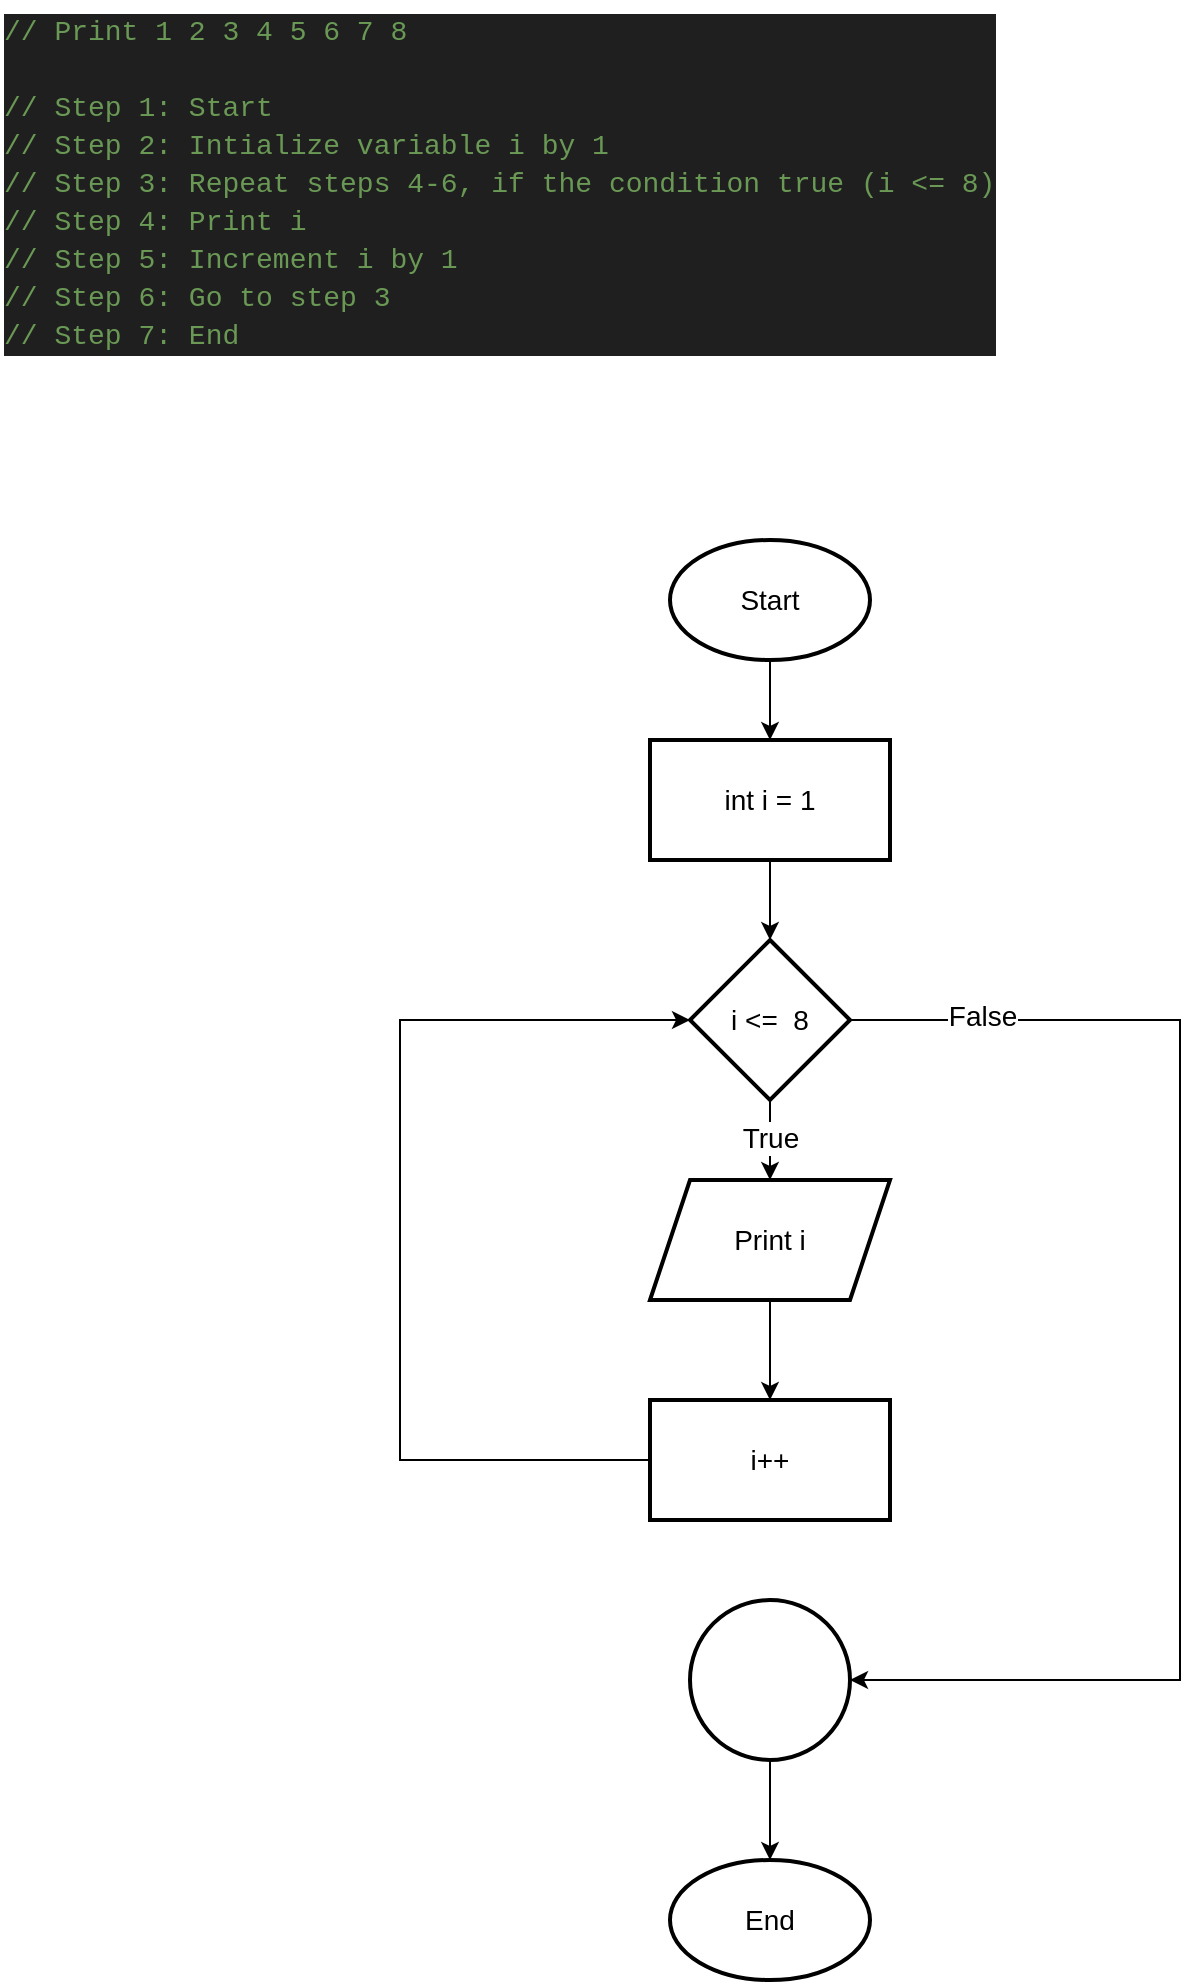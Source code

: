<mxfile version="26.2.12">
  <diagram name="Page-1" id="KswduuC6EKW19-fFnlfX">
    <mxGraphModel dx="994" dy="535" grid="1" gridSize="10" guides="1" tooltips="1" connect="1" arrows="1" fold="1" page="1" pageScale="1" pageWidth="850" pageHeight="1100" math="0" shadow="0">
      <root>
        <mxCell id="0" />
        <mxCell id="1" parent="0" />
        <mxCell id="F18y0paKBX70mr99gliL-1" value="&lt;div style=&quot;color: rgb(204, 204, 204); background-color: rgb(31, 31, 31); font-family: Consolas, &amp;quot;Courier New&amp;quot;, monospace; font-weight: normal; line-height: 19px; white-space: pre;&quot;&gt;&lt;div&gt;&lt;span style=&quot;color: #6a9955;&quot;&gt;// Print 1 2 3 4 5 6 7 8&lt;/span&gt;&lt;/div&gt;&lt;br&gt;&lt;div&gt;&lt;span style=&quot;color: #6a9955;&quot;&gt;// Step 1: Start&lt;/span&gt;&lt;/div&gt;&lt;div&gt;&lt;span style=&quot;color: #6a9955;&quot;&gt;// Step 2: Intialize variable i by 1&lt;/span&gt;&lt;/div&gt;&lt;div&gt;&lt;span style=&quot;color: #6a9955;&quot;&gt;// Step 3: Repeat steps 4-6, if the condition true (i &amp;lt;= 8)&lt;/span&gt;&lt;/div&gt;&lt;div&gt;&lt;span style=&quot;color: #6a9955;&quot;&gt;// Step 4: Print i&lt;/span&gt;&lt;/div&gt;&lt;div&gt;&lt;span style=&quot;color: #6a9955;&quot;&gt;// Step 5: Increment i by 1&lt;/span&gt;&lt;/div&gt;&lt;div&gt;&lt;span style=&quot;color: #6a9955;&quot;&gt;// Step 6: Go to step 3&lt;/span&gt;&lt;/div&gt;&lt;div&gt;&lt;span style=&quot;color: #6a9955;&quot;&gt;// Step 7: End&lt;/span&gt;&lt;/div&gt;&lt;/div&gt;" style="text;whiteSpace=wrap;html=1;fontSize=14;" vertex="1" parent="1">
          <mxGeometry x="40" y="40" width="490" height="190" as="geometry" />
        </mxCell>
        <mxCell id="F18y0paKBX70mr99gliL-5" value="" style="edgeStyle=orthogonalEdgeStyle;rounded=0;orthogonalLoop=1;jettySize=auto;html=1;fontSize=14;" edge="1" parent="1" source="F18y0paKBX70mr99gliL-2" target="F18y0paKBX70mr99gliL-4">
          <mxGeometry relative="1" as="geometry" />
        </mxCell>
        <mxCell id="F18y0paKBX70mr99gliL-2" value="Start" style="strokeWidth=2;html=1;shape=mxgraph.flowchart.start_1;whiteSpace=wrap;fontSize=14;" vertex="1" parent="1">
          <mxGeometry x="375" y="310" width="100" height="60" as="geometry" />
        </mxCell>
        <mxCell id="F18y0paKBX70mr99gliL-3" value="End" style="strokeWidth=2;html=1;shape=mxgraph.flowchart.start_1;whiteSpace=wrap;fontSize=14;" vertex="1" parent="1">
          <mxGeometry x="375" y="970" width="100" height="60" as="geometry" />
        </mxCell>
        <mxCell id="F18y0paKBX70mr99gliL-7" value="" style="edgeStyle=orthogonalEdgeStyle;rounded=0;orthogonalLoop=1;jettySize=auto;html=1;fontSize=14;" edge="1" parent="1" source="F18y0paKBX70mr99gliL-4" target="F18y0paKBX70mr99gliL-6">
          <mxGeometry relative="1" as="geometry" />
        </mxCell>
        <mxCell id="F18y0paKBX70mr99gliL-4" value="int i = 1" style="whiteSpace=wrap;html=1;strokeWidth=2;fontSize=14;" vertex="1" parent="1">
          <mxGeometry x="365" y="410" width="120" height="60" as="geometry" />
        </mxCell>
        <mxCell id="F18y0paKBX70mr99gliL-9" value="" style="edgeStyle=orthogonalEdgeStyle;rounded=0;orthogonalLoop=1;jettySize=auto;html=1;fontSize=14;" edge="1" parent="1" source="F18y0paKBX70mr99gliL-6" target="F18y0paKBX70mr99gliL-8">
          <mxGeometry relative="1" as="geometry" />
        </mxCell>
        <mxCell id="F18y0paKBX70mr99gliL-12" value="True" style="edgeLabel;html=1;align=center;verticalAlign=middle;resizable=0;points=[];fontSize=14;" vertex="1" connectable="0" parent="F18y0paKBX70mr99gliL-9">
          <mxGeometry x="-0.04" relative="1" as="geometry">
            <mxPoint as="offset" />
          </mxGeometry>
        </mxCell>
        <mxCell id="F18y0paKBX70mr99gliL-16" value="" style="edgeStyle=orthogonalEdgeStyle;rounded=0;orthogonalLoop=1;jettySize=auto;html=1;fontSize=14;" edge="1" parent="1" source="F18y0paKBX70mr99gliL-6" target="F18y0paKBX70mr99gliL-15">
          <mxGeometry relative="1" as="geometry">
            <Array as="points">
              <mxPoint x="630" y="550" />
              <mxPoint x="630" y="880" />
            </Array>
          </mxGeometry>
        </mxCell>
        <mxCell id="F18y0paKBX70mr99gliL-18" value="False" style="edgeLabel;html=1;align=center;verticalAlign=middle;resizable=0;points=[];fontSize=14;" vertex="1" connectable="0" parent="F18y0paKBX70mr99gliL-16">
          <mxGeometry x="-0.801" y="2" relative="1" as="geometry">
            <mxPoint as="offset" />
          </mxGeometry>
        </mxCell>
        <mxCell id="F18y0paKBX70mr99gliL-6" value="i &amp;lt;=&amp;nbsp; 8" style="rhombus;whiteSpace=wrap;html=1;strokeWidth=2;fontSize=14;" vertex="1" parent="1">
          <mxGeometry x="385" y="510" width="80" height="80" as="geometry" />
        </mxCell>
        <mxCell id="F18y0paKBX70mr99gliL-11" value="" style="edgeStyle=orthogonalEdgeStyle;rounded=0;orthogonalLoop=1;jettySize=auto;html=1;fontSize=14;" edge="1" parent="1" source="F18y0paKBX70mr99gliL-8" target="F18y0paKBX70mr99gliL-10">
          <mxGeometry relative="1" as="geometry" />
        </mxCell>
        <mxCell id="F18y0paKBX70mr99gliL-8" value="Print i" style="shape=parallelogram;perimeter=parallelogramPerimeter;whiteSpace=wrap;html=1;fixedSize=1;strokeWidth=2;fontSize=14;" vertex="1" parent="1">
          <mxGeometry x="365" y="630" width="120" height="60" as="geometry" />
        </mxCell>
        <mxCell id="F18y0paKBX70mr99gliL-14" value="" style="edgeStyle=orthogonalEdgeStyle;rounded=0;orthogonalLoop=1;jettySize=auto;html=1;entryX=0;entryY=0.5;entryDx=0;entryDy=0;fontSize=14;" edge="1" parent="1" source="F18y0paKBX70mr99gliL-10" target="F18y0paKBX70mr99gliL-6">
          <mxGeometry relative="1" as="geometry">
            <mxPoint x="285" y="770" as="targetPoint" />
            <Array as="points">
              <mxPoint x="240" y="770" />
              <mxPoint x="240" y="550" />
            </Array>
          </mxGeometry>
        </mxCell>
        <mxCell id="F18y0paKBX70mr99gliL-10" value="i++" style="whiteSpace=wrap;html=1;strokeWidth=2;fontSize=14;" vertex="1" parent="1">
          <mxGeometry x="365" y="740" width="120" height="60" as="geometry" />
        </mxCell>
        <mxCell id="F18y0paKBX70mr99gliL-17" value="" style="edgeStyle=orthogonalEdgeStyle;rounded=0;orthogonalLoop=1;jettySize=auto;html=1;fontSize=14;" edge="1" parent="1" source="F18y0paKBX70mr99gliL-15" target="F18y0paKBX70mr99gliL-3">
          <mxGeometry relative="1" as="geometry" />
        </mxCell>
        <mxCell id="F18y0paKBX70mr99gliL-15" value="" style="ellipse;whiteSpace=wrap;html=1;strokeWidth=2;fontSize=14;" vertex="1" parent="1">
          <mxGeometry x="385" y="840" width="80" height="80" as="geometry" />
        </mxCell>
      </root>
    </mxGraphModel>
  </diagram>
</mxfile>
